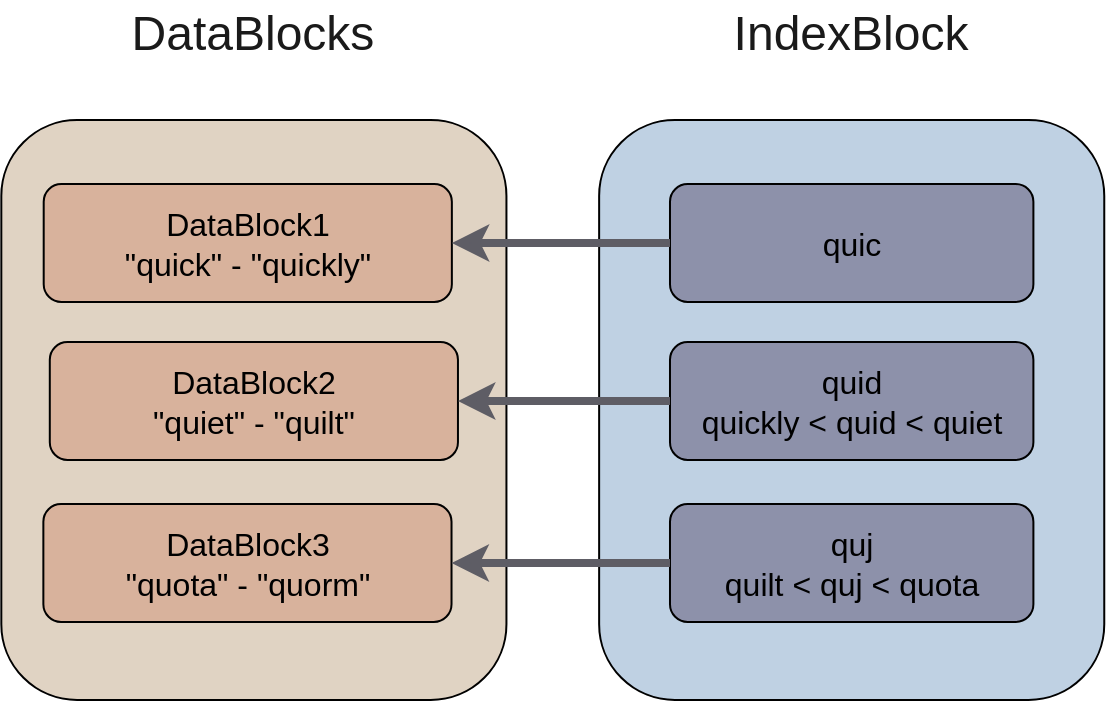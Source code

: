 <mxfile>
    <diagram id="YQEeyEsAXImCTdxHAv1M" name="第 1 页">
        <mxGraphModel dx="870" dy="857" grid="0" gridSize="10" guides="1" tooltips="1" connect="1" arrows="1" fold="1" page="1" pageScale="1" pageWidth="2339" pageHeight="3300" background="#ffffff" math="0" shadow="0">
            <root>
                <mxCell id="0"/>
                <mxCell id="1" parent="0"/>
                <mxCell id="67" value="" style="rounded=1;whiteSpace=wrap;html=1;fontSize=16;fillColor=#E0D3C3;container=0;" parent="1" vertex="1">
                    <mxGeometry x="195.66" y="120" width="252.56" height="290" as="geometry"/>
                </mxCell>
                <mxCell id="80" value="DataBlock1&lt;br&gt;&quot;quick&quot; - &quot;quickly&quot;" style="rounded=1;whiteSpace=wrap;html=1;fontSize=16;fillColor=#D8B29C;fontColor=default;labelBackgroundColor=none;container=0;" parent="1" vertex="1">
                    <mxGeometry x="216.849" y="152" width="204.081" height="59" as="geometry"/>
                </mxCell>
                <mxCell id="92" value="DataBlock2&lt;br&gt;&quot;quiet&quot; - &quot;quilt&quot;" style="rounded=1;whiteSpace=wrap;html=1;fontSize=16;fillColor=#D8B29C;fontColor=default;labelBackgroundColor=none;container=0;" vertex="1" parent="1">
                    <mxGeometry x="219.901" y="231" width="204.081" height="59" as="geometry"/>
                </mxCell>
                <mxCell id="93" value="DataBlock3&lt;br&gt;&quot;quota&quot; - &quot;quorm&quot;" style="rounded=1;whiteSpace=wrap;html=1;fontSize=16;fillColor=#D8B29C;fontColor=default;labelBackgroundColor=none;container=0;" vertex="1" parent="1">
                    <mxGeometry x="216.681" y="312" width="204.081" height="59" as="geometry"/>
                </mxCell>
                <mxCell id="104" value="&lt;font color=&quot;#1a1a1a&quot; style=&quot;font-size: 24px;&quot;&gt;DataBlocks&lt;/font&gt;" style="text;html=1;strokeColor=none;fillColor=none;align=center;verticalAlign=middle;whiteSpace=wrap;rounded=0;" vertex="1" parent="1">
                    <mxGeometry x="257.42" y="60" width="129.04" height="34" as="geometry"/>
                </mxCell>
                <mxCell id="94" value="" style="rounded=1;whiteSpace=wrap;html=1;fontSize=16;fillColor=#BFD1E3;container=0;" vertex="1" parent="1">
                    <mxGeometry x="494.57" y="120" width="252.56" height="290" as="geometry"/>
                </mxCell>
                <mxCell id="90" value="quic" style="rounded=1;whiteSpace=wrap;html=1;fontSize=16;fillColor=#8D91AA;fontColor=default;labelBackgroundColor=none;container=0;" parent="1" vertex="1">
                    <mxGeometry x="529.997" y="152" width="181.707" height="59" as="geometry"/>
                </mxCell>
                <mxCell id="97" value="quid&lt;br&gt;quickly &amp;lt; quid &amp;lt; quiet" style="rounded=1;whiteSpace=wrap;html=1;fontSize=16;fillColor=#8D91AA;fontColor=default;labelBackgroundColor=none;container=0;" vertex="1" parent="1">
                    <mxGeometry x="529.997" y="231" width="181.707" height="59" as="geometry"/>
                </mxCell>
                <mxCell id="98" value="quj&lt;br&gt;quilt &amp;lt; quj &amp;lt; quota" style="rounded=1;whiteSpace=wrap;html=1;fontSize=16;fillColor=#8D91AA;fontColor=default;labelBackgroundColor=none;container=0;" vertex="1" parent="1">
                    <mxGeometry x="529.997" y="312" width="181.707" height="59" as="geometry"/>
                </mxCell>
                <mxCell id="95" value="&lt;font color=&quot;#1a1a1a&quot; style=&quot;font-size: 24px;&quot;&gt;IndexBlock&lt;/font&gt;" style="text;html=1;strokeColor=none;fillColor=none;align=center;verticalAlign=middle;whiteSpace=wrap;rounded=0;" vertex="1" parent="1">
                    <mxGeometry x="556.33" y="60" width="129.04" height="34" as="geometry"/>
                </mxCell>
                <mxCell id="101" value="" style="endArrow=classic;html=1;fontSize=24;exitX=0;exitY=0.5;exitDx=0;exitDy=0;entryX=1;entryY=0.5;entryDx=0;entryDy=0;strokeWidth=4;strokeColor=#5E5D65;" edge="1" parent="1" source="90" target="80">
                    <mxGeometry width="50" height="50" relative="1" as="geometry">
                        <mxPoint x="420.793" y="616.5" as="sourcePoint"/>
                        <mxPoint x="433.982" y="270.5" as="targetPoint"/>
                    </mxGeometry>
                </mxCell>
                <mxCell id="105" value="" style="edgeStyle=none;html=1;strokeColor=#5E5D65;strokeWidth=4;fontSize=24;" edge="1" parent="1" source="97" target="92">
                    <mxGeometry relative="1" as="geometry"/>
                </mxCell>
                <mxCell id="106" value="" style="edgeStyle=none;html=1;strokeColor=#5E5D65;strokeWidth=4;fontSize=24;entryX=1;entryY=0.5;entryDx=0;entryDy=0;" edge="1" parent="1" source="98" target="93">
                    <mxGeometry relative="1" as="geometry"/>
                </mxCell>
            </root>
        </mxGraphModel>
    </diagram>
</mxfile>